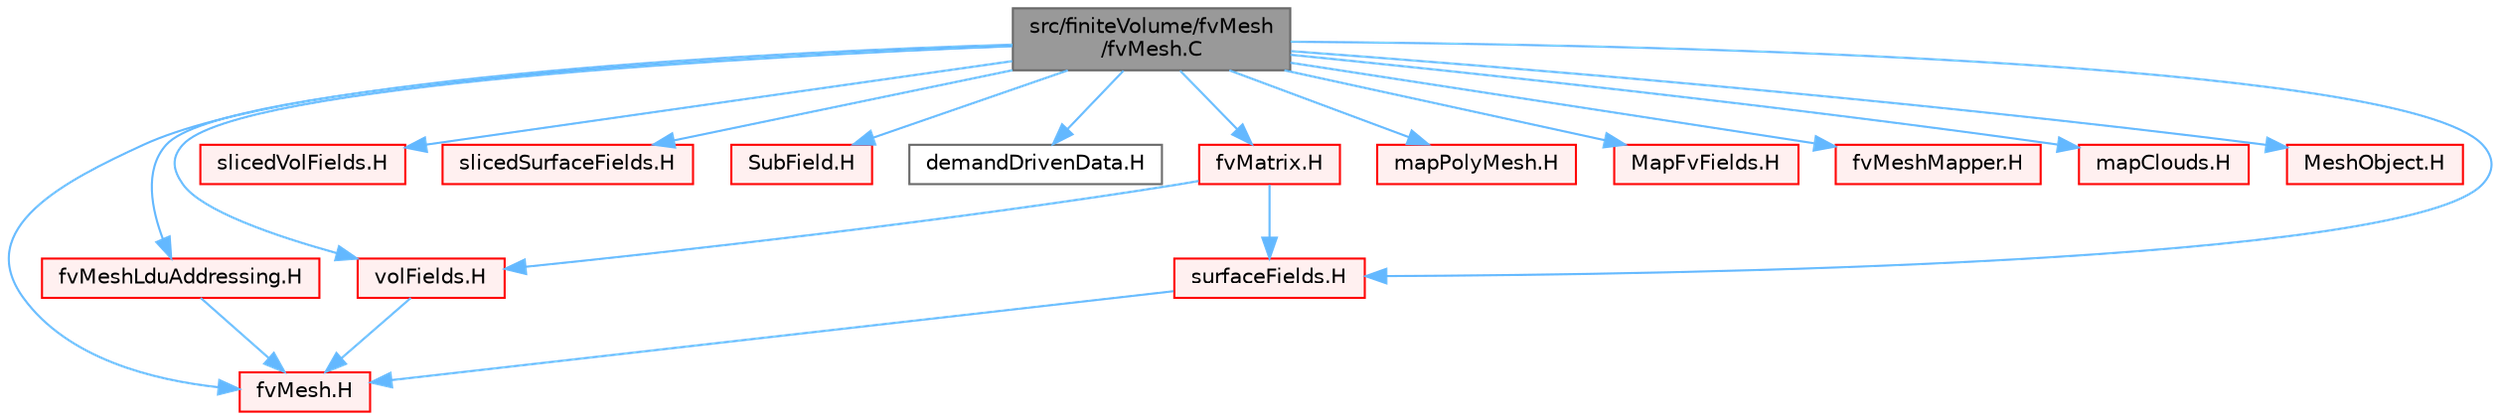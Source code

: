 digraph "src/finiteVolume/fvMesh/fvMesh.C"
{
 // LATEX_PDF_SIZE
  bgcolor="transparent";
  edge [fontname=Helvetica,fontsize=10,labelfontname=Helvetica,labelfontsize=10];
  node [fontname=Helvetica,fontsize=10,shape=box,height=0.2,width=0.4];
  Node1 [id="Node000001",label="src/finiteVolume/fvMesh\l/fvMesh.C",height=0.2,width=0.4,color="gray40", fillcolor="grey60", style="filled", fontcolor="black",tooltip=" "];
  Node1 -> Node2 [id="edge1_Node000001_Node000002",color="steelblue1",style="solid",tooltip=" "];
  Node2 [id="Node000002",label="fvMesh.H",height=0.2,width=0.4,color="red", fillcolor="#FFF0F0", style="filled",URL="$fvMesh_8H.html",tooltip=" "];
  Node1 -> Node341 [id="edge2_Node000001_Node000341",color="steelblue1",style="solid",tooltip=" "];
  Node341 [id="Node000341",label="volFields.H",height=0.2,width=0.4,color="red", fillcolor="#FFF0F0", style="filled",URL="$volFields_8H.html",tooltip=" "];
  Node341 -> Node2 [id="edge3_Node000341_Node000002",color="steelblue1",style="solid",tooltip=" "];
  Node1 -> Node379 [id="edge4_Node000001_Node000379",color="steelblue1",style="solid",tooltip=" "];
  Node379 [id="Node000379",label="surfaceFields.H",height=0.2,width=0.4,color="red", fillcolor="#FFF0F0", style="filled",URL="$surfaceFields_8H.html",tooltip="Foam::surfaceFields."];
  Node379 -> Node2 [id="edge5_Node000379_Node000002",color="steelblue1",style="solid",tooltip=" "];
  Node1 -> Node387 [id="edge6_Node000001_Node000387",color="steelblue1",style="solid",tooltip=" "];
  Node387 [id="Node000387",label="slicedVolFields.H",height=0.2,width=0.4,color="red", fillcolor="#FFF0F0", style="filled",URL="$slicedVolFields_8H.html",tooltip=" "];
  Node1 -> Node399 [id="edge7_Node000001_Node000399",color="steelblue1",style="solid",tooltip=" "];
  Node399 [id="Node000399",label="slicedSurfaceFields.H",height=0.2,width=0.4,color="red", fillcolor="#FFF0F0", style="filled",URL="$slicedSurfaceFields_8H.html",tooltip=" "];
  Node1 -> Node263 [id="edge8_Node000001_Node000263",color="steelblue1",style="solid",tooltip=" "];
  Node263 [id="Node000263",label="SubField.H",height=0.2,width=0.4,color="red", fillcolor="#FFF0F0", style="filled",URL="$SubField_8H.html",tooltip=" "];
  Node1 -> Node401 [id="edge9_Node000001_Node000401",color="steelblue1",style="solid",tooltip=" "];
  Node401 [id="Node000401",label="demandDrivenData.H",height=0.2,width=0.4,color="grey40", fillcolor="white", style="filled",URL="$demandDrivenData_8H.html",tooltip="Template functions to aid in the implementation of demand driven data."];
  Node1 -> Node402 [id="edge10_Node000001_Node000402",color="steelblue1",style="solid",tooltip=" "];
  Node402 [id="Node000402",label="fvMeshLduAddressing.H",height=0.2,width=0.4,color="red", fillcolor="#FFF0F0", style="filled",URL="$fvMeshLduAddressing_8H.html",tooltip=" "];
  Node402 -> Node2 [id="edge11_Node000402_Node000002",color="steelblue1",style="solid",tooltip=" "];
  Node1 -> Node403 [id="edge12_Node000001_Node000403",color="steelblue1",style="solid",tooltip=" "];
  Node403 [id="Node000403",label="mapPolyMesh.H",height=0.2,width=0.4,color="red", fillcolor="#FFF0F0", style="filled",URL="$mapPolyMesh_8H.html",tooltip=" "];
  Node1 -> Node406 [id="edge13_Node000001_Node000406",color="steelblue1",style="solid",tooltip=" "];
  Node406 [id="Node000406",label="MapFvFields.H",height=0.2,width=0.4,color="red", fillcolor="#FFF0F0", style="filled",URL="$MapFvFields_8H.html",tooltip=" "];
  Node1 -> Node411 [id="edge14_Node000001_Node000411",color="steelblue1",style="solid",tooltip=" "];
  Node411 [id="Node000411",label="fvMeshMapper.H",height=0.2,width=0.4,color="red", fillcolor="#FFF0F0", style="filled",URL="$fvMeshMapper_8H.html",tooltip=" "];
  Node1 -> Node419 [id="edge15_Node000001_Node000419",color="steelblue1",style="solid",tooltip=" "];
  Node419 [id="Node000419",label="mapClouds.H",height=0.2,width=0.4,color="red", fillcolor="#FFF0F0", style="filled",URL="$mapClouds_8H.html",tooltip="Generic Geometric field mapper. For \"real\" mapping, add template specialisations for mapping of inter..."];
  Node1 -> Node421 [id="edge16_Node000001_Node000421",color="steelblue1",style="solid",tooltip=" "];
  Node421 [id="Node000421",label="MeshObject.H",height=0.2,width=0.4,color="red", fillcolor="#FFF0F0", style="filled",URL="$MeshObject_8H.html",tooltip=" "];
  Node1 -> Node422 [id="edge17_Node000001_Node000422",color="steelblue1",style="solid",tooltip=" "];
  Node422 [id="Node000422",label="fvMatrix.H",height=0.2,width=0.4,color="red", fillcolor="#FFF0F0", style="filled",URL="$fvMatrix_8H.html",tooltip=" "];
  Node422 -> Node341 [id="edge18_Node000422_Node000341",color="steelblue1",style="solid",tooltip=" "];
  Node422 -> Node379 [id="edge19_Node000422_Node000379",color="steelblue1",style="solid",tooltip=" "];
}
